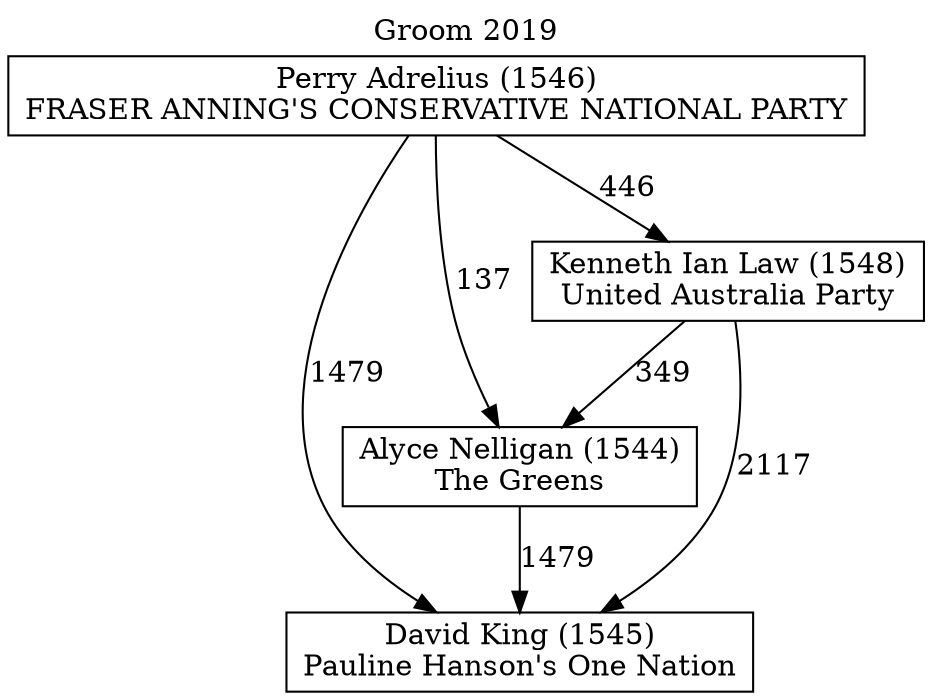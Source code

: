 // House preference flow
digraph "David King (1545)_Groom_2019" {
	graph [label="Groom 2019" labelloc=t mclimit=10]
	node [shape=box]
	"David King (1545)" [label="David King (1545)
Pauline Hanson's One Nation"]
	"Alyce Nelligan (1544)" [label="Alyce Nelligan (1544)
The Greens"]
	"Kenneth Ian Law (1548)" [label="Kenneth Ian Law (1548)
United Australia Party"]
	"Perry Adrelius (1546)" [label="Perry Adrelius (1546)
FRASER ANNING'S CONSERVATIVE NATIONAL PARTY"]
	"Alyce Nelligan (1544)" -> "David King (1545)" [label=1479]
	"Kenneth Ian Law (1548)" -> "Alyce Nelligan (1544)" [label=349]
	"Perry Adrelius (1546)" -> "Kenneth Ian Law (1548)" [label=446]
	"Kenneth Ian Law (1548)" -> "David King (1545)" [label=2117]
	"Perry Adrelius (1546)" -> "David King (1545)" [label=1479]
	"Perry Adrelius (1546)" -> "Alyce Nelligan (1544)" [label=137]
}
